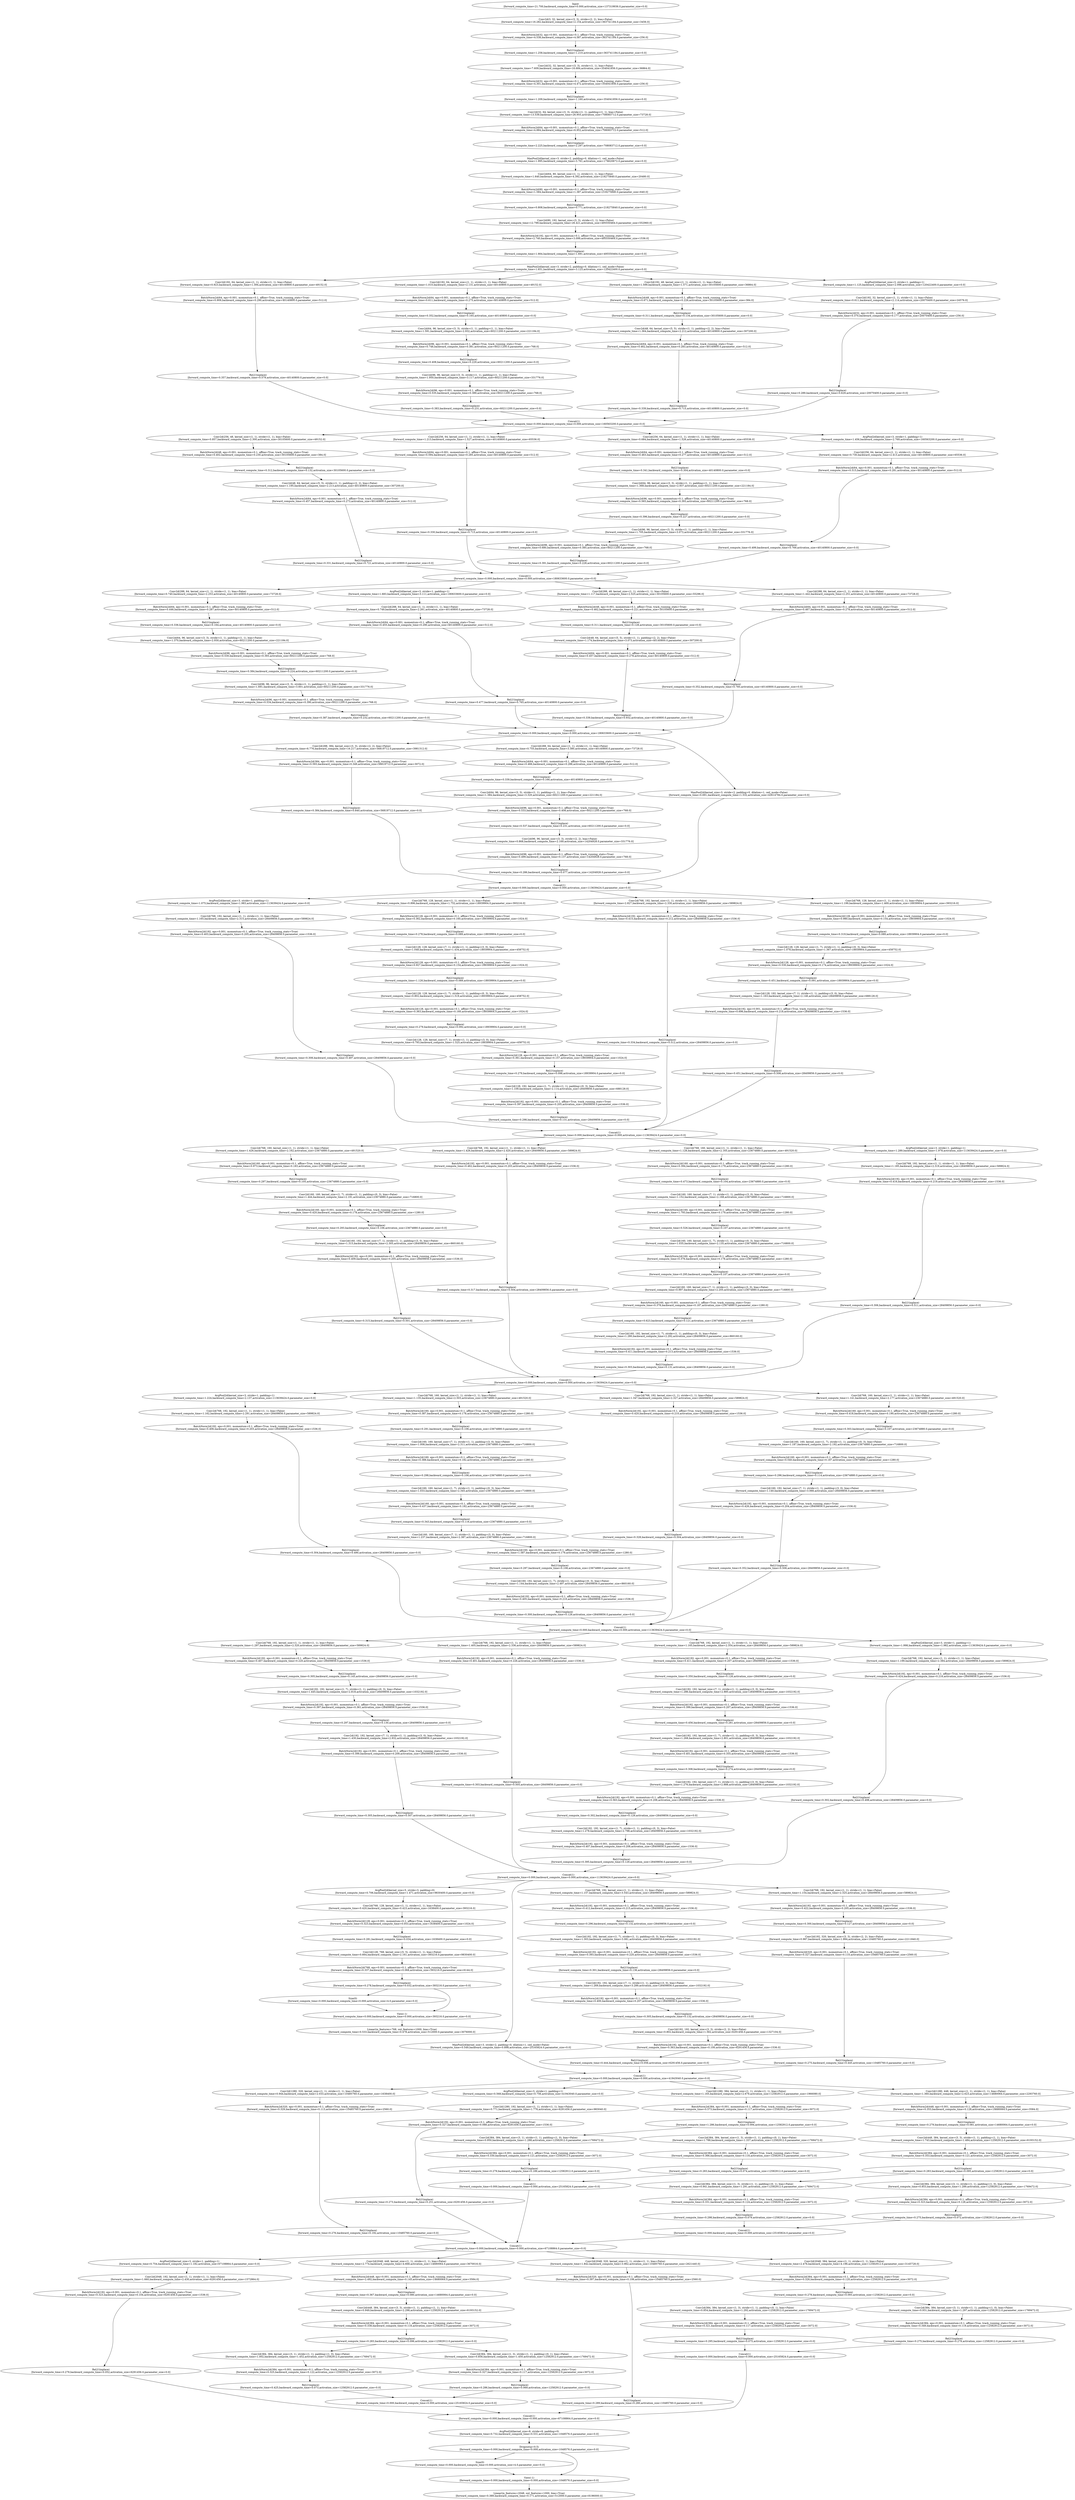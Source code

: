 digraph {
	node77 [label="Conv2d(64, 96, kernel_size=(3, 3), stride=(1, 1), padding=(1, 1), bias=False)
[forward_compute_time=1.370,backward_compute_time=2.930,activation_size=60211200.0,parameter_size=221184.0]"]
	node76 [label="ReLU(inplace)
[forward_compute_time=0.336,backward_compute_time=0.164,activation_size=40140800.0,parameter_size=0.0]"]
	node75 [label="BatchNorm2d(64, eps=0.001, momentum=0.1, affine=True, track_running_stats=True)
[forward_compute_time=0.446,backward_compute_time=0.287,activation_size=40140800.0,parameter_size=512.0]"]
	node74 [label="Conv2d(288, 64, kernel_size=(1, 1), stride=(1, 1), bias=False)
[forward_compute_time=0.740,backward_compute_time=2.253,activation_size=40140800.0,parameter_size=73728.0]"]
	node73 [label="ReLU(inplace)
[forward_compute_time=0.339,backward_compute_time=0.932,activation_size=40140800.0,parameter_size=0.0]"]
	node72 [label="BatchNorm2d(64, eps=0.001, momentum=0.1, affine=True, track_running_stats=True)
[forward_compute_time=0.457,backward_compute_time=0.278,activation_size=40140800.0,parameter_size=512.0]"]
	node71 [label="Conv2d(48, 64, kernel_size=(5, 5), stride=(1, 1), padding=(2, 2), bias=False)
[forward_compute_time=1.174,backward_compute_time=3.073,activation_size=40140800.0,parameter_size=307200.0]"]
	node70 [label="ReLU(inplace)
[forward_compute_time=0.311,backward_compute_time=0.128,activation_size=30105600.0,parameter_size=0.0]"]
	node230 [label="AvgPool2d(kernel_size=5, stride=3, padding=0)
[forward_compute_time=0.706,backward_compute_time=1.471,activation_size=9830400.0,parameter_size=0.0]"]
	node234 [label="Conv2d(128, 768, kernel_size=(5, 5), stride=(1, 1), bias=False)
[forward_compute_time=0.664,backward_compute_time=2.161,activation_size=393216.0,parameter_size=9830400.0]"]
	node296 [label="ReLU(inplace)
[forward_compute_time=0.278,backward_compute_time=0.093,activation_size=12582912.0,parameter_size=0.0]"]
	node79 [label="ReLU(inplace)
[forward_compute_time=0.384,backward_compute_time=0.224,activation_size=60211200.0,parameter_size=0.0]"]
	node78 [label="BatchNorm2d(96, eps=0.001, momentum=0.1, affine=True, track_running_stats=True)
[forward_compute_time=0.530,backward_compute_time=0.393,activation_size=60211200.0,parameter_size=768.0]"]
	node227 [label="BatchNorm2d(192, eps=0.001, momentum=0.1, affine=True, track_running_stats=True)
[forward_compute_time=0.424,backward_compute_time=0.216,activation_size=28409856.0,parameter_size=1536.0]"]
	node182 [label="BatchNorm2d(160, eps=0.001, momentum=0.1, affine=True, track_running_stats=True)
[forward_compute_time=0.388,backward_compute_time=0.182,activation_size=23674880.0,parameter_size=1280.0]"]
	node258 [label="MaxPool2d(kernel_size=3, stride=2, padding=0, dilation=1, ceil_mode=False)
[forward_compute_time=0.549,backward_compute_time=0.898,activation_size=25165824.0,parameter_size=0.0]"]
	node259 [label="Concat(1)
[forward_compute_time=0.000,backward_compute_time=0.000,activation_size=41943040.0,parameter_size=0.0]"]
	node317 [label="AvgPool2d(kernel_size=3, stride=1, padding=1)
[forward_compute_time=0.754,backward_compute_time=1.182,activation_size=67108864.0,parameter_size=0.0]"]
	node232 [label="BatchNorm2d(128, eps=0.001, momentum=0.1, affine=True, track_running_stats=True)
[forward_compute_time=0.323,backward_compute_time=0.053,activation_size=1638400.0,parameter_size=1024.0]"]
	node315 [label="ReLU(inplace)
[forward_compute_time=0.425,backward_compute_time=0.073,activation_size=12582912.0,parameter_size=0.0]"]
	node183 [label="ReLU(inplace)
[forward_compute_time=0.298,backward_compute_time=0.106,activation_size=23674880.0,parameter_size=0.0]"]
	node252 [label="Conv2d(192, 192, kernel_size=(7, 1), stride=(1, 1), padding=(3, 0), bias=False)
[forward_compute_time=1.269,backward_compute_time=3.289,activation_size=28409856.0,parameter_size=1032192.0]"]
	node253 [label="BatchNorm2d(192, eps=0.001, momentum=0.1, affine=True, track_running_stats=True)
[forward_compute_time=0.400,backward_compute_time=0.207,activation_size=28409856.0,parameter_size=1536.0]"]
	node250 [label="BatchNorm2d(192, eps=0.001, momentum=0.1, affine=True, track_running_stats=True)
[forward_compute_time=0.393,backward_compute_time=0.220,activation_size=28409856.0,parameter_size=1536.0]"]
	node141 [label="BatchNorm2d(160, eps=0.001, momentum=0.1, affine=True, track_running_stats=True)
[forward_compute_time=0.420,backward_compute_time=0.178,activation_size=23674880.0,parameter_size=1280.0]"]
	node256 [label="BatchNorm2d(192, eps=0.001, momentum=0.1, affine=True, track_running_stats=True)
[forward_compute_time=0.363,backward_compute_time=0.100,activation_size=6291456.0,parameter_size=1536.0]"]
	node180 [label="ReLU(inplace)
[forward_compute_time=0.291,backward_compute_time=0.106,activation_size=23674880.0,parameter_size=0.0]"]
	node254 [label="ReLU(inplace)
[forward_compute_time=0.305,backward_compute_time=0.132,activation_size=28409856.0,parameter_size=0.0]"]
	node255 [label="Conv2d(192, 192, kernel_size=(3, 3), stride=(2, 2), bias=False)
[forward_compute_time=0.802,backward_compute_time=1.562,activation_size=6291456.0,parameter_size=1327104.0]"]
	node219 [label="Conv2d(192, 192, kernel_size=(7, 1), stride=(1, 1), padding=(3, 0), bias=False)
[forward_compute_time=1.276,backward_compute_time=2.888,activation_size=28409856.0,parameter_size=1032192.0]"]
	node244 [label="BatchNorm2d(320, eps=0.001, momentum=0.1, affine=True, track_running_stats=True)
[forward_compute_time=0.327,backward_compute_time=0.110,activation_size=10485760.0,parameter_size=2560.0]"]
	node181 [label="Conv2d(160, 160, kernel_size=(7, 1), stride=(1, 1), padding=(3, 0), bias=False)
[forward_compute_time=1.008,backward_compute_time=2.311,activation_size=23674880.0,parameter_size=716800.0]"]
	node265 [label="ReLU(inplace)
[forward_compute_time=1.286,backward_compute_time=0.094,activation_size=12582912.0,parameter_size=0.0]"]
	node311 [label="BatchNorm2d(384, eps=0.001, momentum=0.1, affine=True, track_running_stats=True)
[forward_compute_time=0.327,backward_compute_time=0.117,activation_size=12582912.0,parameter_size=3072.0]"]
	node186 [label="ReLU(inplace)
[forward_compute_time=0.343,backward_compute_time=0.116,activation_size=23674880.0,parameter_size=0.0]"]
	node257 [label="ReLU(inplace)
[forward_compute_time=0.444,backward_compute_time=0.056,activation_size=6291456.0,parameter_size=0.0]"]
	node187 [label="Conv2d(160, 160, kernel_size=(7, 1), stride=(1, 1), padding=(3, 0), bias=False)
[forward_compute_time=1.237,backward_compute_time=2.387,activation_size=23674880.0,parameter_size=716800.0]"]
	node151 [label="ReLU(inplace)
[forward_compute_time=0.526,backward_compute_time=0.107,activation_size=23674880.0,parameter_size=0.0]"]
	node150 [label="BatchNorm2d(160, eps=0.001, momentum=0.1, affine=True, track_running_stats=True)
[forward_compute_time=1.793,backward_compute_time=0.179,activation_size=23674880.0,parameter_size=1280.0]"]
	node153 [label="BatchNorm2d(160, eps=0.001, momentum=0.1, affine=True, track_running_stats=True)
[forward_compute_time=0.376,backward_compute_time=0.178,activation_size=23674880.0,parameter_size=1280.0]"]
	node152 [label="Conv2d(160, 160, kernel_size=(1, 7), stride=(1, 1), padding=(0, 3), bias=False)
[forward_compute_time=1.035,backward_compute_time=2.135,activation_size=23674880.0,parameter_size=716800.0]"]
	node155 [label="Conv2d(160, 160, kernel_size=(7, 1), stride=(1, 1), padding=(3, 0), bias=False)
[forward_compute_time=0.997,backward_compute_time=2.205,activation_size=23674880.0,parameter_size=716800.0]"]
	node154 [label="ReLU(inplace)
[forward_compute_time=0.295,backward_compute_time=0.107,activation_size=23674880.0,parameter_size=0.0]"]
	node157 [label="ReLU(inplace)
[forward_compute_time=0.623,backward_compute_time=0.121,activation_size=23674880.0,parameter_size=0.0]"]
	node156 [label="BatchNorm2d(160, eps=0.001, momentum=0.1, affine=True, track_running_stats=True)
[forward_compute_time=0.378,backward_compute_time=0.187,activation_size=23674880.0,parameter_size=1280.0]"]
	node159 [label="BatchNorm2d(192, eps=0.001, momentum=0.1, affine=True, track_running_stats=True)
[forward_compute_time=0.411,backward_compute_time=0.213,activation_size=28409856.0,parameter_size=1536.0]"]
	node158 [label="Conv2d(160, 192, kernel_size=(1, 7), stride=(1, 1), padding=(0, 3), bias=False)
[forward_compute_time=1.280,backward_compute_time=2.292,activation_size=28409856.0,parameter_size=860160.0]"]
	node185 [label="BatchNorm2d(160, eps=0.001, momentum=0.1, affine=True, track_running_stats=True)
[forward_compute_time=0.437,backward_compute_time=0.182,activation_size=23674880.0,parameter_size=1280.0]"]
	node247 [label="BatchNorm2d(192, eps=0.001, momentum=0.1, affine=True, track_running_stats=True)
[forward_compute_time=0.412,backward_compute_time=0.215,activation_size=28409856.0,parameter_size=1536.0]"]
	node236 [label="ReLU(inplace)
[forward_compute_time=0.278,backward_compute_time=0.032,activation_size=393216.0,parameter_size=0.0]"]
	node260 [label="Conv2d(1280, 320, kernel_size=(1, 1), stride=(1, 1), bias=False)
[forward_compute_time=0.944,backward_compute_time=2.033,activation_size=10485760.0,parameter_size=1638400.0]"]
	node318 [label="Conv2d(2048, 192, kernel_size=(1, 1), stride=(1, 1), bias=False)
[forward_compute_time=1.660,backward_compute_time=2.430,activation_size=6291456.0,parameter_size=1572864.0]"]
	node235 [label="BatchNorm2d(768, eps=0.001, momentum=0.1, affine=True, track_running_stats=True)
[forward_compute_time=0.337,backward_compute_time=0.068,activation_size=393216.0,parameter_size=6144.0]"]
	node301 [label="BatchNorm2d(384, eps=0.001, momentum=0.1, affine=True, track_running_stats=True)
[forward_compute_time=0.349,backward_compute_time=0.119,activation_size=12582912.0,parameter_size=3072.0]"]
	node302 [label="ReLU(inplace)
[forward_compute_time=0.275,backward_compute_time=0.279,activation_size=12582912.0,parameter_size=0.0]"]
	node303 [label="Concat(1)
[forward_compute_time=0.000,backward_compute_time=0.000,activation_size=25165824.0,parameter_size=0.0]"]
	node304 [label="Conv2d(2048, 448, kernel_size=(1, 1), stride=(1, 1), bias=False)
[forward_compute_time=2.774,backward_compute_time=4.668,activation_size=14680064.0,parameter_size=3670016.0]"]
	node305 [label="BatchNorm2d(448, eps=0.001, momentum=0.1, affine=True, track_running_stats=True)
[forward_compute_time=2.492,backward_compute_time=0.145,activation_size=14680064.0,parameter_size=3584.0]"]
	node199 [label="BatchNorm2d(192, eps=0.001, momentum=0.1, affine=True, track_running_stats=True)
[forward_compute_time=0.401,backward_compute_time=0.226,activation_size=28409856.0,parameter_size=1536.0]"]
	node307 [label="Conv2d(448, 384, kernel_size=(3, 3), stride=(1, 1), padding=(1, 1), bias=False)
[forward_compute_time=0.949,backward_compute_time=2.298,activation_size=12582912.0,parameter_size=6193152.0]"]
	node308 [label="BatchNorm2d(384, eps=0.001, momentum=0.1, affine=True, track_running_stats=True)
[forward_compute_time=0.338,backward_compute_time=0.116,activation_size=12582912.0,parameter_size=3072.0]"]
	node309 [label="ReLU(inplace)
[forward_compute_time=0.283,backward_compute_time=0.096,activation_size=12582912.0,parameter_size=0.0]"]
	node246 [label="Conv2d(768, 192, kernel_size=(1, 1), stride=(1, 1), bias=False)
[forward_compute_time=1.157,backward_compute_time=3.543,activation_size=28409856.0,parameter_size=589824.0]"]
	node313 [label="Conv2d(384, 384, kernel_size=(3, 1), stride=(1, 1), padding=(1, 0), bias=False)
[forward_compute_time=1.002,backward_compute_time=1.452,activation_size=12582912.0,parameter_size=1769472.0]"]
	node88 [label="Conv2d(288, 384, kernel_size=(3, 3), stride=(2, 2), bias=False)
[forward_compute_time=6.776,backward_compute_time=16.217,activation_size=56819712.0,parameter_size=3981312.0]"]
	node89 [label="BatchNorm2d(384, eps=0.001, momentum=0.1, affine=True, track_running_stats=True)
[forward_compute_time=0.593,backward_compute_time=0.349,activation_size=56819712.0,parameter_size=3072.0]"]
	node237 [label="Size(0)
[forward_compute_time=0.000,backward_compute_time=0.000,activation_size=4.0,parameter_size=0.0]"]
	node229 [label="Concat(1)
[forward_compute_time=0.000,backward_compute_time=0.000,activation_size=113639424.0,parameter_size=0.0]"]
	node228 [label="ReLU(inplace)
[forward_compute_time=0.302,backward_compute_time=0.498,activation_size=28409856.0,parameter_size=0.0]"]
	node82 [label="ReLU(inplace)
[forward_compute_time=0.387,backward_compute_time=0.232,activation_size=60211200.0,parameter_size=0.0]"]
	node83 [label="AvgPool2d(kernel_size=3, stride=1, padding=1)
[forward_compute_time=1.683,backward_compute_time=3.111,activation_size=180633600.0,parameter_size=0.0]"]
	node80 [label="Conv2d(96, 96, kernel_size=(3, 3), stride=(1, 1), padding=(1, 1), bias=False)
[forward_compute_time=1.691,backward_compute_time=3.601,activation_size=60211200.0,parameter_size=331776.0]"]
	node81 [label="BatchNorm2d(96, eps=0.001, momentum=0.1, affine=True, track_running_stats=True)
[forward_compute_time=0.534,backward_compute_time=0.390,activation_size=60211200.0,parameter_size=768.0]"]
	node86 [label="ReLU(inplace)
[forward_compute_time=0.477,backward_compute_time=0.765,activation_size=40140800.0,parameter_size=0.0]"]
	node87 [label="Concat(1)
[forward_compute_time=0.000,backward_compute_time=0.000,activation_size=180633600.0,parameter_size=0.0]"]
	node84 [label="Conv2d(288, 64, kernel_size=(1, 1), stride=(1, 1), bias=False)
[forward_compute_time=0.749,backward_compute_time=2.261,activation_size=40140800.0,parameter_size=73728.0]"]
	node85 [label="BatchNorm2d(64, eps=0.001, momentum=0.1, affine=True, track_running_stats=True)
[forward_compute_time=0.455,backward_compute_time=0.290,activation_size=40140800.0,parameter_size=512.0]"]
	node9 [label="BatchNorm2d(64, eps=0.001, momentum=0.1, affine=True, track_running_stats=True)
[forward_compute_time=4.884,backward_compute_time=6.952,activation_size=708083712.0,parameter_size=512.0]"]
	node8 [label="Conv2d(32, 64, kernel_size=(3, 3), stride=(1, 1), padding=(1, 1), bias=False)
[forward_compute_time=13.539,backward_compute_time=26.955,activation_size=708083712.0,parameter_size=73728.0]"]
	node278 [label="ReLU(inplace)
[forward_compute_time=0.283,backward_compute_time=0.095,activation_size=12582912.0,parameter_size=0.0]"]
	node310 [label="Conv2d(384, 384, kernel_size=(1, 3), stride=(1, 1), padding=(0, 1), bias=False)
[forward_compute_time=0.856,backward_compute_time=1.450,activation_size=12582912.0,parameter_size=1769472.0]"]
	node148 [label="ReLU(inplace)
[forward_compute_time=0.473,backward_compute_time=0.104,activation_size=23674880.0,parameter_size=0.0]"]
	node149 [label="Conv2d(160, 160, kernel_size=(7, 1), stride=(1, 1), padding=(3, 0), bias=False)
[forward_compute_time=1.152,backward_compute_time=2.168,activation_size=23674880.0,parameter_size=716800.0]"]
	node1 [label="Input
[forward_compute_time=21.700,backward_compute_time=0.000,activation_size=137319936.0,parameter_size=0.0]"]
	node147 [label="BatchNorm2d(160, eps=0.001, momentum=0.1, affine=True, track_running_stats=True)
[forward_compute_time=0.394,backward_compute_time=0.179,activation_size=23674880.0,parameter_size=1280.0]"]
	node3 [label="BatchNorm2d(32, eps=0.001, momentum=0.1, affine=True, track_running_stats=True)
[forward_compute_time=4.538,backward_compute_time=4.587,activation_size=363741184.0,parameter_size=256.0]"]
	node2 [label="Conv2d(3, 32, kernel_size=(3, 3), stride=(2, 2), bias=False)
[forward_compute_time=16.282,backward_compute_time=2.154,activation_size=363741184.0,parameter_size=3456.0]"]
	node5 [label="Conv2d(32, 32, kernel_size=(3, 3), stride=(1, 1), bias=False)
[forward_compute_time=7.609,backward_compute_time=16.684,activation_size=354041856.0,parameter_size=36864.0]"]
	node4 [label="ReLU(inplace)
[forward_compute_time=1.258,backward_compute_time=1.210,activation_size=363741184.0,parameter_size=0.0]"]
	node7 [label="ReLU(inplace)
[forward_compute_time=1.209,backward_compute_time=1.160,activation_size=354041856.0,parameter_size=0.0]"]
	node6 [label="BatchNorm2d(32, eps=0.001, momentum=0.1, affine=True, track_running_stats=True)
[forward_compute_time=4.301,backward_compute_time=4.472,activation_size=354041856.0,parameter_size=256.0]"]
	node11 [label="MaxPool2d(kernel_size=3, stride=2, padding=0, dilation=1, ceil_mode=False)
[forward_compute_time=1.995,backward_compute_time=3.761,activation_size=174620672.0,parameter_size=0.0]"]
	node10 [label="ReLU(inplace)
[forward_compute_time=2.225,backward_compute_time=2.297,activation_size=708083712.0,parameter_size=0.0]"]
	node13 [label="BatchNorm2d(80, eps=0.001, momentum=0.1, affine=True, track_running_stats=True)
[forward_compute_time=1.584,backward_compute_time=1.387,activation_size=218275840.0,parameter_size=640.0]"]
	node12 [label="Conv2d(64, 80, kernel_size=(1, 1), stride=(1, 1), bias=False)
[forward_compute_time=1.640,backward_compute_time=4.392,activation_size=218275840.0,parameter_size=20480.0]"]
	node15 [label="Conv2d(80, 192, kernel_size=(3, 3), stride=(1, 1), bias=False)
[forward_compute_time=12.799,backward_compute_time=26.421,activation_size=495550464.0,parameter_size=552960.0]"]
	node14 [label="ReLU(inplace)
[forward_compute_time=0.808,backward_compute_time=0.771,activation_size=218275840.0,parameter_size=0.0]"]
	node17 [label="ReLU(inplace)
[forward_compute_time=1.664,backward_compute_time=1.691,activation_size=495550464.0,parameter_size=0.0]"]
	node16 [label="BatchNorm2d(192, eps=0.001, momentum=0.1, affine=True, track_running_stats=True)
[forward_compute_time=2.740,backward_compute_time=3.099,activation_size=495550464.0,parameter_size=1536.0]"]
	node19 [label="Conv2d(192, 64, kernel_size=(1, 1), stride=(1, 1), bias=False)
[forward_compute_time=0.923,backward_compute_time=1.394,activation_size=40140800.0,parameter_size=49152.0]"]
	node18 [label="MaxPool2d(kernel_size=3, stride=2, padding=0, dilation=1, ceil_mode=False)
[forward_compute_time=1.651,backward_compute_time=3.123,activation_size=120422400.0,parameter_size=0.0]"]
	node314 [label="BatchNorm2d(384, eps=0.001, momentum=0.1, affine=True, track_running_stats=True)
[forward_compute_time=0.325,backward_compute_time=0.122,activation_size=12582912.0,parameter_size=3072.0]"]
	node222 [label="Conv2d(192, 192, kernel_size=(1, 7), stride=(1, 1), padding=(0, 3), bias=False)
[forward_compute_time=1.278,backward_compute_time=2.798,activation_size=28409856.0,parameter_size=1032192.0]"]
	node279 [label="Conv2d(384, 384, kernel_size=(1, 3), stride=(1, 1), padding=(0, 1), bias=False)
[forward_compute_time=0.941,backward_compute_time=1.291,activation_size=12582912.0,parameter_size=1769472.0]"]
	node284 [label="ReLU(inplace)
[forward_compute_time=0.275,backward_compute_time=0.072,activation_size=12582912.0,parameter_size=0.0]"]
	node221 [label="ReLU(inplace)
[forward_compute_time=0.302,backward_compute_time=0.129,activation_size=28409856.0,parameter_size=0.0]"]
	node226 [label="Conv2d(768, 192, kernel_size=(1, 1), stride=(1, 1), bias=False)
[forward_compute_time=1.199,backward_compute_time=2.384,activation_size=28409856.0,parameter_size=589824.0]"]
	node220 [label="BatchNorm2d(192, eps=0.001, momentum=0.1, affine=True, track_running_stats=True)
[forward_compute_time=0.563,backward_compute_time=0.206,activation_size=28409856.0,parameter_size=1536.0]"]
	node319 [label="BatchNorm2d(192, eps=0.001, momentum=0.1, affine=True, track_running_stats=True)
[forward_compute_time=0.323,backward_compute_time=0.104,activation_size=6291456.0,parameter_size=1536.0]"]
	node99 [label="ReLU(inplace)
[forward_compute_time=0.286,backward_compute_time=0.077,activation_size=14204928.0,parameter_size=0.0]"]
	node98 [label="BatchNorm2d(96, eps=0.001, momentum=0.1, affine=True, track_running_stats=True)
[forward_compute_time=0.499,backward_compute_time=0.137,activation_size=14204928.0,parameter_size=768.0]"]
	node251 [label="ReLU(inplace)
[forward_compute_time=0.301,backward_compute_time=0.136,activation_size=28409856.0,parameter_size=0.0]"]
	node238 [label="View(-1)
[forward_compute_time=0.000,backward_compute_time=0.000,activation_size=393216.0,parameter_size=0.0]"]
	node239 [label="Linear(in_features=768, out_features=1000, bias=True)
[forward_compute_time=0.533,backward_compute_time=0.478,activation_size=512000.0,parameter_size=3076000.0]"]
	node91 [label="Conv2d(288, 64, kernel_size=(1, 1), stride=(1, 1), bias=False)
[forward_compute_time=0.755,backward_compute_time=3.380,activation_size=40140800.0,parameter_size=73728.0]"]
	node90 [label="ReLU(inplace)
[forward_compute_time=0.384,backward_compute_time=0.840,activation_size=56819712.0,parameter_size=0.0]"]
	node93 [label="ReLU(inplace)
[forward_compute_time=0.339,backward_compute_time=0.166,activation_size=40140800.0,parameter_size=0.0]"]
	node92 [label="BatchNorm2d(64, eps=0.001, momentum=0.1, affine=True, track_running_stats=True)
[forward_compute_time=0.466,backward_compute_time=0.288,activation_size=40140800.0,parameter_size=512.0]"]
	node95 [label="BatchNorm2d(96, eps=0.001, momentum=0.1, affine=True, track_running_stats=True)
[forward_compute_time=0.533,backward_compute_time=0.408,activation_size=60211200.0,parameter_size=768.0]"]
	node94 [label="Conv2d(64, 96, kernel_size=(3, 3), stride=(1, 1), padding=(1, 1), bias=False)
[forward_compute_time=1.384,backward_compute_time=3.320,activation_size=60211200.0,parameter_size=221184.0]"]
	node97 [label="Conv2d(96, 96, kernel_size=(3, 3), stride=(2, 2), bias=False)
[forward_compute_time=0.868,backward_compute_time=2.169,activation_size=14204928.0,parameter_size=331776.0]"]
	node96 [label="ReLU(inplace)
[forward_compute_time=0.537,backward_compute_time=0.231,activation_size=60211200.0,parameter_size=0.0]"]
	node139 [label="ReLU(inplace)
[forward_compute_time=0.297,backward_compute_time=0.105,activation_size=23674880.0,parameter_size=0.0]"]
	node138 [label="BatchNorm2d(160, eps=0.001, momentum=0.1, affine=True, track_running_stats=True)
[forward_compute_time=0.973,backward_compute_time=0.183,activation_size=23674880.0,parameter_size=1280.0]"]
	node218 [label="ReLU(inplace)
[forward_compute_time=0.308,backward_compute_time=0.274,activation_size=28409856.0,parameter_size=0.0]"]
	node133 [label="Concat(1)
[forward_compute_time=0.000,backward_compute_time=0.000,activation_size=113639424.0,parameter_size=0.0]"]
	node132 [label="ReLU(inplace)
[forward_compute_time=0.308,backward_compute_time=0.497,activation_size=28409856.0,parameter_size=0.0]"]
	node131 [label="BatchNorm2d(192, eps=0.001, momentum=0.1, affine=True, track_running_stats=True)
[forward_compute_time=0.403,backward_compute_time=0.205,activation_size=28409856.0,parameter_size=1536.0]"]
	node130 [label="Conv2d(768, 192, kernel_size=(1, 1), stride=(1, 1), bias=False)
[forward_compute_time=1.165,backward_compute_time=2.315,activation_size=28409856.0,parameter_size=589824.0]"]
	node137 [label="Conv2d(768, 160, kernel_size=(1, 1), stride=(1, 1), bias=False)
[forward_compute_time=1.426,backward_compute_time=2.162,activation_size=23674880.0,parameter_size=491520.0]"]
	node136 [label="ReLU(inplace)
[forward_compute_time=0.317,backward_compute_time=0.504,activation_size=28409856.0,parameter_size=0.0]"]
	node135 [label="BatchNorm2d(192, eps=0.001, momentum=0.1, affine=True, track_running_stats=True)
[forward_compute_time=0.462,backward_compute_time=0.203,activation_size=28409856.0,parameter_size=1536.0]"]
	node134 [label="Conv2d(768, 192, kernel_size=(1, 1), stride=(1, 1), bias=False)
[forward_compute_time=1.426,backward_compute_time=2.420,activation_size=28409856.0,parameter_size=589824.0]"]
	node264 [label="BatchNorm2d(384, eps=0.001, momentum=0.1, affine=True, track_running_stats=True)
[forward_compute_time=0.573,backward_compute_time=0.117,activation_size=12582912.0,parameter_size=3072.0]"]
	node231 [label="Conv2d(768, 128, kernel_size=(1, 1), stride=(1, 1), bias=False)
[forward_compute_time=0.420,backward_compute_time=0.423,activation_size=1638400.0,parameter_size=393216.0]"]
	node28 [label="Conv2d(192, 64, kernel_size=(1, 1), stride=(1, 1), bias=False)
[forward_compute_time=1.010,backward_compute_time=2.131,activation_size=40140800.0,parameter_size=49152.0]"]
	node29 [label="BatchNorm2d(64, eps=0.001, momentum=0.1, affine=True, track_running_stats=True)
[forward_compute_time=0.611,backward_compute_time=0.275,activation_size=40140800.0,parameter_size=512.0]"]
	node24 [label="ReLU(inplace)
[forward_compute_time=0.311,backward_compute_time=0.134,activation_size=30105600.0,parameter_size=0.0]"]
	node25 [label="Conv2d(48, 64, kernel_size=(5, 5), stride=(1, 1), padding=(2, 2), bias=False)
[forward_compute_time=1.364,backward_compute_time=2.212,activation_size=40140800.0,parameter_size=307200.0]"]
	node26 [label="BatchNorm2d(64, eps=0.001, momentum=0.1, affine=True, track_running_stats=True)
[forward_compute_time=0.462,backward_compute_time=0.283,activation_size=40140800.0,parameter_size=512.0]"]
	node27 [label="ReLU(inplace)
[forward_compute_time=0.339,backward_compute_time=0.715,activation_size=40140800.0,parameter_size=0.0]"]
	node20 [label="BatchNorm2d(64, eps=0.001, momentum=0.1, affine=True, track_running_stats=True)
[forward_compute_time=0.909,backward_compute_time=0.290,activation_size=40140800.0,parameter_size=512.0]"]
	node21 [label="ReLU(inplace)
[forward_compute_time=0.357,backward_compute_time=0.579,activation_size=40140800.0,parameter_size=0.0]"]
	node22 [label="Conv2d(192, 48, kernel_size=(1, 1), stride=(1, 1), bias=False)
[forward_compute_time=1.599,backward_compute_time=1.571,activation_size=30105600.0,parameter_size=36864.0]"]
	node23 [label="BatchNorm2d(48, eps=0.001, momentum=0.1, affine=True, track_running_stats=True)
[forward_compute_time=0.671,backward_compute_time=0.226,activation_size=30105600.0,parameter_size=384.0]"]
	node146 [label="Conv2d(768, 160, kernel_size=(1, 1), stride=(1, 1), bias=False)
[forward_compute_time=1.128,backward_compute_time=2.165,activation_size=23674880.0,parameter_size=491520.0]"]
	node224 [label="ReLU(inplace)
[forward_compute_time=0.395,backward_compute_time=0.129,activation_size=28409856.0,parameter_size=0.0]"]
	node212 [label="ReLU(inplace)
[forward_compute_time=0.350,backward_compute_time=0.126,activation_size=28409856.0,parameter_size=0.0]"]
	node322 [label="AvgPool2d(kernel_size=8, stride=8, padding=0)
[forward_compute_time=0.732,backward_compute_time=0.531,activation_size=1048576.0,parameter_size=0.0]"]
	node295 [label="BatchNorm2d(384, eps=0.001, momentum=0.1, affine=True, track_running_stats=True)
[forward_compute_time=0.326,backward_compute_time=0.120,activation_size=12582912.0,parameter_size=3072.0]"]
	node320 [label="ReLU(inplace)
[forward_compute_time=0.279,backward_compute_time=0.052,activation_size=6291456.0,parameter_size=0.0]"]
	node321 [label="Concat(1)
[forward_compute_time=0.000,backward_compute_time=0.000,activation_size=67108864.0,parameter_size=0.0]"]
	node326 [label="Linear(in_features=2048, out_features=1000, bias=True)
[forward_compute_time=0.389,backward_compute_time=0.171,activation_size=512000.0,parameter_size=8196000.0]"]
	node144 [label="BatchNorm2d(192, eps=0.001, momentum=0.1, affine=True, track_running_stats=True)
[forward_compute_time=0.409,backward_compute_time=0.205,activation_size=28409856.0,parameter_size=1536.0]"]
	node324 [label="Size(0)
[forward_compute_time=0.000,backward_compute_time=0.000,activation_size=4.0,parameter_size=0.0]"]
	node325 [label="View(-1)
[forward_compute_time=0.000,backward_compute_time=0.000,activation_size=1048576.0,parameter_size=0.0]"]
	node209 [label="ReLU(inplace)
[forward_compute_time=0.305,backward_compute_time=0.507,activation_size=28409856.0,parameter_size=0.0]"]
	node208 [label="BatchNorm2d(192, eps=0.001, momentum=0.1, affine=True, track_running_stats=True)
[forward_compute_time=0.399,backward_compute_time=0.209,activation_size=28409856.0,parameter_size=1536.0]"]
	node145 [label="ReLU(inplace)
[forward_compute_time=0.315,backward_compute_time=0.501,activation_size=28409856.0,parameter_size=0.0]"]
	node201 [label="Conv2d(768, 192, kernel_size=(1, 1), stride=(1, 1), bias=False)
[forward_compute_time=1.297,backward_compute_time=2.320,activation_size=28409856.0,parameter_size=589824.0]"]
	node142 [label="ReLU(inplace)
[forward_compute_time=0.293,backward_compute_time=0.106,activation_size=23674880.0,parameter_size=0.0]"]
	node203 [label="ReLU(inplace)
[forward_compute_time=0.305,backward_compute_time=0.145,activation_size=28409856.0,parameter_size=0.0]"]
	node202 [label="BatchNorm2d(192, eps=0.001, momentum=0.1, affine=True, track_running_stats=True)
[forward_compute_time=0.407,backward_compute_time=0.220,activation_size=28409856.0,parameter_size=1536.0]"]
	node205 [label="BatchNorm2d(192, eps=0.001, momentum=0.1, affine=True, track_running_stats=True)
[forward_compute_time=0.397,backward_compute_time=0.361,activation_size=28409856.0,parameter_size=1536.0]"]
	node204 [label="Conv2d(192, 192, kernel_size=(1, 7), stride=(1, 1), padding=(0, 3), bias=False)
[forward_compute_time=1.445,backward_compute_time=2.818,activation_size=28409856.0,parameter_size=1032192.0]"]
	node207 [label="Conv2d(192, 192, kernel_size=(7, 1), stride=(1, 1), padding=(3, 0), bias=False)
[forward_compute_time=1.430,backward_compute_time=2.932,activation_size=28409856.0,parameter_size=1032192.0]"]
	node143 [label="Conv2d(160, 192, kernel_size=(7, 1), stride=(1, 1), padding=(3, 0), bias=False)
[forward_compute_time=1.315,backward_compute_time=2.305,activation_size=28409856.0,parameter_size=860160.0]"]
	node128 [label="ReLU(inplace)
[forward_compute_time=0.298,backward_compute_time=0.131,activation_size=28409856.0,parameter_size=0.0]"]
	node129 [label="AvgPool2d(kernel_size=3, stride=1, padding=1)
[forward_compute_time=1.075,backward_compute_time=1.983,activation_size=113639424.0,parameter_size=0.0]"]
	node283 [label="BatchNorm2d(384, eps=0.001, momentum=0.1, affine=True, track_running_stats=True)
[forward_compute_time=0.323,backward_compute_time=0.128,activation_size=12582912.0,parameter_size=3072.0]"]
	node282 [label="Conv2d(384, 384, kernel_size=(3, 1), stride=(1, 1), padding=(1, 0), bias=False)
[forward_compute_time=0.853,backward_compute_time=1.289,activation_size=12582912.0,parameter_size=1769472.0]"]
	node213 [label="Conv2d(192, 192, kernel_size=(7, 1), stride=(1, 1), padding=(3, 0), bias=False)
[forward_compute_time=1.286,backward_compute_time=2.885,activation_size=28409856.0,parameter_size=1032192.0]"]
	node140 [label="Conv2d(160, 160, kernel_size=(1, 7), stride=(1, 1), padding=(0, 3), bias=False)
[forward_compute_time=1.444,backward_compute_time=2.191,activation_size=23674880.0,parameter_size=716800.0]"]
	node287 [label="Conv2d(1280, 192, kernel_size=(1, 1), stride=(1, 1), bias=False)
[forward_compute_time=0.771,backward_compute_time=1.776,activation_size=6291456.0,parameter_size=983040.0]"]
	node286 [label="AvgPool2d(kernel_size=3, stride=1, padding=1)
[forward_compute_time=0.568,backward_compute_time=0.756,activation_size=41943040.0,parameter_size=0.0]"]
	node120 [label="Conv2d(128, 128, kernel_size=(1, 7), stride=(1, 1), padding=(0, 3), bias=False)
[forward_compute_time=0.802,backward_compute_time=1.519,activation_size=18939904.0,parameter_size=458752.0]"]
	node121 [label="BatchNorm2d(128, eps=0.001, momentum=0.1, affine=True, track_running_stats=True)
[forward_compute_time=0.363,backward_compute_time=0.160,activation_size=18939904.0,parameter_size=1024.0]"]
	node122 [label="ReLU(inplace)
[forward_compute_time=0.279,backward_compute_time=0.092,activation_size=18939904.0,parameter_size=0.0]"]
	node123 [label="Conv2d(128, 128, kernel_size=(7, 1), stride=(1, 1), padding=(3, 0), bias=False)
[forward_compute_time=0.793,backward_compute_time=1.525,activation_size=18939904.0,parameter_size=458752.0]"]
	node124 [label="BatchNorm2d(128, eps=0.001, momentum=0.1, affine=True, track_running_stats=True)
[forward_compute_time=0.361,backward_compute_time=0.157,activation_size=18939904.0,parameter_size=1024.0]"]
	node125 [label="ReLU(inplace)
[forward_compute_time=0.279,backward_compute_time=0.098,activation_size=18939904.0,parameter_size=0.0]"]
	node126 [label="Conv2d(128, 192, kernel_size=(1, 7), stride=(1, 1), padding=(0, 3), bias=False)
[forward_compute_time=1.109,backward_compute_time=2.114,activation_size=28409856.0,parameter_size=688128.0]"]
	node127 [label="BatchNorm2d(192, eps=0.001, momentum=0.1, affine=True, track_running_stats=True)
[forward_compute_time=0.397,backward_compute_time=0.205,activation_size=28409856.0,parameter_size=1536.0]"]
	node39 [label="BatchNorm2d(32, eps=0.001, momentum=0.1, affine=True, track_running_stats=True)
[forward_compute_time=0.370,backward_compute_time=0.177,activation_size=20070400.0,parameter_size=256.0]"]
	node38 [label="Conv2d(192, 32, kernel_size=(1, 1), stride=(1, 1), bias=False)
[forward_compute_time=0.611,backward_compute_time=2.114,activation_size=20070400.0,parameter_size=24576.0]"]
	node33 [label="ReLU(inplace)
[forward_compute_time=0.408,backward_compute_time=0.229,activation_size=60211200.0,parameter_size=0.0]"]
	node32 [label="BatchNorm2d(96, eps=0.001, momentum=0.1, affine=True, track_running_stats=True)
[forward_compute_time=0.748,backward_compute_time=0.381,activation_size=60211200.0,parameter_size=768.0]"]
	node31 [label="Conv2d(64, 96, kernel_size=(3, 3), stride=(1, 1), padding=(1, 1), bias=False)
[forward_compute_time=1.591,backward_compute_time=2.932,activation_size=60211200.0,parameter_size=221184.0]"]
	node30 [label="ReLU(inplace)
[forward_compute_time=0.352,backward_compute_time=0.165,activation_size=40140800.0,parameter_size=0.0]"]
	node37 [label="AvgPool2d(kernel_size=3, stride=1, padding=1)
[forward_compute_time=1.125,backward_compute_time=2.098,activation_size=120422400.0,parameter_size=0.0]"]
	node36 [label="ReLU(inplace)
[forward_compute_time=0.383,backward_compute_time=0.231,activation_size=60211200.0,parameter_size=0.0]"]
	node35 [label="BatchNorm2d(96, eps=0.001, momentum=0.1, affine=True, track_running_stats=True)
[forward_compute_time=0.535,backward_compute_time=0.389,activation_size=60211200.0,parameter_size=768.0]"]
	node34 [label="Conv2d(96, 96, kernel_size=(3, 3), stride=(1, 1), padding=(1, 1), bias=False)
[forward_compute_time=1.950,backward_compute_time=3.117,activation_size=60211200.0,parameter_size=331776.0]"]
	node216 [label="Conv2d(192, 192, kernel_size=(1, 7), stride=(1, 1), padding=(0, 3), bias=False)
[forward_compute_time=1.268,backward_compute_time=2.801,activation_size=28409856.0,parameter_size=1032192.0]"]
	node217 [label="BatchNorm2d(192, eps=0.001, momentum=0.1, affine=True, track_running_stats=True)
[forward_compute_time=0.401,backward_compute_time=0.355,activation_size=28409856.0,parameter_size=1536.0]"]
	node214 [label="BatchNorm2d(192, eps=0.001, momentum=0.1, affine=True, track_running_stats=True)
[forward_compute_time=0.399,backward_compute_time=0.207,activation_size=28409856.0,parameter_size=1536.0]"]
	node215 [label="ReLU(inplace)
[forward_compute_time=0.456,backward_compute_time=0.281,activation_size=28409856.0,parameter_size=0.0]"]
	node184 [label="Conv2d(160, 160, kernel_size=(1, 7), stride=(1, 1), padding=(0, 3), bias=False)
[forward_compute_time=1.033,backward_compute_time=2.345,activation_size=23674880.0,parameter_size=716800.0]"]
	node198 [label="Conv2d(768, 192, kernel_size=(1, 1), stride=(1, 1), bias=False)
[forward_compute_time=1.405,backward_compute_time=2.336,activation_size=28409856.0,parameter_size=589824.0]"]
	node210 [label="Conv2d(768, 192, kernel_size=(1, 1), stride=(1, 1), bias=False)
[forward_compute_time=1.165,backward_compute_time=2.354,activation_size=28409856.0,parameter_size=589824.0]"]
	node211 [label="BatchNorm2d(192, eps=0.001, momentum=0.1, affine=True, track_running_stats=True)
[forward_compute_time=0.411,backward_compute_time=0.207,activation_size=28409856.0,parameter_size=1536.0]"]
	node195 [label="BatchNorm2d(192, eps=0.001, momentum=0.1, affine=True, track_running_stats=True)
[forward_compute_time=0.406,backward_compute_time=0.203,activation_size=28409856.0,parameter_size=1536.0]"]
	node194 [label="Conv2d(768, 192, kernel_size=(1, 1), stride=(1, 1), bias=False)
[forward_compute_time=1.162,backward_compute_time=2.291,activation_size=28409856.0,parameter_size=589824.0]"]
	node197 [label="Concat(1)
[forward_compute_time=0.000,backward_compute_time=0.000,activation_size=113639424.0,parameter_size=0.0]"]
	node196 [label="ReLU(inplace)
[forward_compute_time=0.304,backward_compute_time=0.490,activation_size=28409856.0,parameter_size=0.0]"]
	node191 [label="BatchNorm2d(192, eps=0.001, momentum=0.1, affine=True, track_running_stats=True)
[forward_compute_time=0.405,backward_compute_time=0.210,activation_size=28409856.0,parameter_size=1536.0]"]
	node190 [label="Conv2d(160, 192, kernel_size=(1, 7), stride=(1, 1), padding=(0, 3), bias=False)
[forward_compute_time=1.144,backward_compute_time=2.497,activation_size=28409856.0,parameter_size=860160.0]"]
	node193 [label="AvgPool2d(kernel_size=3, stride=1, padding=1)
[forward_compute_time=1.224,backward_compute_time=2.137,activation_size=113639424.0,parameter_size=0.0]"]
	node192 [label="ReLU(inplace)
[forward_compute_time=0.300,backward_compute_time=0.129,activation_size=28409856.0,parameter_size=0.0]"]
	node115 [label="BatchNorm2d(128, eps=0.001, momentum=0.1, affine=True, track_running_stats=True)
[forward_compute_time=0.362,backward_compute_time=0.160,activation_size=18939904.0,parameter_size=1024.0]"]
	node114 [label="Conv2d(768, 128, kernel_size=(1, 1), stride=(1, 1), bias=False)
[forward_compute_time=0.896,backward_compute_time=1.752,activation_size=18939904.0,parameter_size=393216.0]"]
	node117 [label="Conv2d(128, 128, kernel_size=(7, 1), stride=(1, 1), padding=(3, 0), bias=False)
[forward_compute_time=1.048,backward_compute_time=1.434,activation_size=18939904.0,parameter_size=458752.0]"]
	node116 [label="ReLU(inplace)
[forward_compute_time=0.278,backward_compute_time=0.089,activation_size=18939904.0,parameter_size=0.0]"]
	node111 [label="Conv2d(128, 192, kernel_size=(7, 1), stride=(1, 1), padding=(3, 0), bias=False)
[forward_compute_time=1.163,backward_compute_time=2.146,activation_size=28409856.0,parameter_size=688128.0]"]
	node110 [label="ReLU(inplace)
[forward_compute_time=0.451,backward_compute_time=0.091,activation_size=18939904.0,parameter_size=0.0]"]
	node113 [label="ReLU(inplace)
[forward_compute_time=0.451,backward_compute_time=0.506,activation_size=28409856.0,parameter_size=0.0]"]
	node112 [label="BatchNorm2d(192, eps=0.001, momentum=0.1, affine=True, track_running_stats=True)
[forward_compute_time=0.696,backward_compute_time=0.218,activation_size=28409856.0,parameter_size=1536.0]"]
	node241 [label="BatchNorm2d(192, eps=0.001, momentum=0.1, affine=True, track_running_stats=True)
[forward_compute_time=0.422,backward_compute_time=0.205,activation_size=28409856.0,parameter_size=1536.0]"]
	node119 [label="ReLU(inplace)
[forward_compute_time=1.126,backward_compute_time=0.089,activation_size=18939904.0,parameter_size=0.0]"]
	node118 [label="BatchNorm2d(128, eps=0.001, momentum=0.1, affine=True, track_running_stats=True)
[forward_compute_time=0.927,backward_compute_time=0.154,activation_size=18939904.0,parameter_size=1024.0]"]
	node240 [label="Conv2d(768, 192, kernel_size=(1, 1), stride=(1, 1), bias=False)
[forward_compute_time=1.154,backward_compute_time=2.325,activation_size=28409856.0,parameter_size=589824.0]"]
	node243 [label="Conv2d(192, 320, kernel_size=(3, 3), stride=(2, 2), bias=False)
[forward_compute_time=0.987,backward_compute_time=1.994,activation_size=10485760.0,parameter_size=2211840.0]"]
	node298 [label="BatchNorm2d(384, eps=0.001, momentum=0.1, affine=True, track_running_stats=True)
[forward_compute_time=0.321,backward_compute_time=0.117,activation_size=12582912.0,parameter_size=3072.0]"]
	node299 [label="ReLU(inplace)
[forward_compute_time=0.295,backward_compute_time=0.075,activation_size=12582912.0,parameter_size=0.0]"]
	node269 [label="Conv2d(384, 384, kernel_size=(3, 1), stride=(1, 1), padding=(1, 0), bias=False)
[forward_compute_time=0.950,backward_compute_time=1.288,activation_size=12582912.0,parameter_size=1769472.0]"]
	node297 [label="Conv2d(384, 384, kernel_size=(1, 3), stride=(1, 1), padding=(0, 1), bias=False)
[forward_compute_time=0.854,backward_compute_time=1.292,activation_size=12582912.0,parameter_size=1769472.0]"]
	node268 [label="ReLU(inplace)
[forward_compute_time=0.283,backward_compute_time=0.074,activation_size=12582912.0,parameter_size=0.0]"]
	node242 [label="ReLU(inplace)
[forward_compute_time=0.300,backward_compute_time=0.127,activation_size=28409856.0,parameter_size=0.0]"]
	node225 [label="AvgPool2d(kernel_size=3, stride=1, padding=1)
[forward_compute_time=1.998,backward_compute_time=1.982,activation_size=113639424.0,parameter_size=0.0]"]
	node275 [label="ReLU(inplace)
[forward_compute_time=0.279,backward_compute_time=0.081,activation_size=14680064.0,parameter_size=0.0]"]
	node290 [label="Concat(1)
[forward_compute_time=0.000,backward_compute_time=0.000,activation_size=67108864.0,parameter_size=0.0]"]
	node291 [label="Conv2d(2048, 320, kernel_size=(1, 1), stride=(1, 1), bias=False)
[forward_compute_time=1.842,backward_compute_time=3.962,activation_size=10485760.0,parameter_size=2621440.0]"]
	node312 [label="ReLU(inplace)
[forward_compute_time=0.286,backward_compute_time=0.069,activation_size=12582912.0,parameter_size=0.0]"]
	node263 [label="Conv2d(1280, 384, kernel_size=(1, 1), stride=(1, 1), bias=False)
[forward_compute_time=1.165,backward_compute_time=2.679,activation_size=12582912.0,parameter_size=1966080.0]"]
	node262 [label="ReLU(inplace)
[forward_compute_time=0.276,backward_compute_time=0.192,activation_size=10485760.0,parameter_size=0.0]"]
	node188 [label="BatchNorm2d(160, eps=0.001, momentum=0.1, affine=True, track_running_stats=True)
[forward_compute_time=1.587,backward_compute_time=0.179,activation_size=23674880.0,parameter_size=1280.0]"]
	node189 [label="ReLU(inplace)
[forward_compute_time=0.297,backward_compute_time=0.108,activation_size=23674880.0,parameter_size=0.0]"]
	node267 [label="BatchNorm2d(384, eps=0.001, momentum=0.1, affine=True, track_running_stats=True)
[forward_compute_time=0.366,backward_compute_time=0.116,activation_size=12582912.0,parameter_size=3072.0]"]
	node266 [label="Conv2d(384, 384, kernel_size=(1, 3), stride=(1, 1), padding=(0, 1), bias=False)
[forward_compute_time=1.788,backward_compute_time=1.337,activation_size=12582912.0,parameter_size=1769472.0]"]
	node48 [label="Conv2d(48, 64, kernel_size=(5, 5), stride=(1, 1), padding=(2, 2), bias=False)
[forward_compute_time=1.195,backward_compute_time=2.213,activation_size=40140800.0,parameter_size=307200.0]"]
	node49 [label="BatchNorm2d(64, eps=0.001, momentum=0.1, affine=True, track_running_stats=True)
[forward_compute_time=0.457,backward_compute_time=0.273,activation_size=40140800.0,parameter_size=512.0]"]
	node46 [label="BatchNorm2d(48, eps=0.001, momentum=0.1, affine=True, track_running_stats=True)
[forward_compute_time=0.402,backward_compute_time=0.230,activation_size=30105600.0,parameter_size=384.0]"]
	node47 [label="ReLU(inplace)
[forward_compute_time=0.312,backward_compute_time=0.132,activation_size=30105600.0,parameter_size=0.0]"]
	node44 [label="ReLU(inplace)
[forward_compute_time=0.330,backward_compute_time=0.715,activation_size=40140800.0,parameter_size=0.0]"]
	node45 [label="Conv2d(256, 48, kernel_size=(1, 1), stride=(1, 1), bias=False)
[forward_compute_time=0.857,backward_compute_time=2.300,activation_size=30105600.0,parameter_size=49152.0]"]
	node42 [label="Conv2d(256, 64, kernel_size=(1, 1), stride=(1, 1), bias=False)
[forward_compute_time=1.213,backward_compute_time=1.527,activation_size=40140800.0,parameter_size=65536.0]"]
	node43 [label="BatchNorm2d(64, eps=0.001, momentum=0.1, affine=True, track_running_stats=True)
[forward_compute_time=0.594,backward_compute_time=0.285,activation_size=40140800.0,parameter_size=512.0]"]
	node40 [label="ReLU(inplace)
[forward_compute_time=0.289,backward_compute_time=0.629,activation_size=20070400.0,parameter_size=0.0]"]
	node41 [label="Concat(1)
[forward_compute_time=0.000,backward_compute_time=0.000,activation_size=160563200.0,parameter_size=0.0]"]
	node102 [label="Conv2d(768, 192, kernel_size=(1, 1), stride=(1, 1), bias=False)
[forward_compute_time=2.827,backward_compute_time=2.330,activation_size=28409856.0,parameter_size=589824.0]"]
	node103 [label="BatchNorm2d(192, eps=0.001, momentum=0.1, affine=True, track_running_stats=True)
[forward_compute_time=0.415,backward_compute_time=0.212,activation_size=28409856.0,parameter_size=1536.0]"]
	node100 [label="MaxPool2d(kernel_size=3, stride=2, padding=0, dilation=1, ceil_mode=False)
[forward_compute_time=0.691,backward_compute_time=1.532,activation_size=42614784.0,parameter_size=0.0]"]
	node101 [label="Concat(1)
[forward_compute_time=0.000,backward_compute_time=0.000,activation_size=113639424.0,parameter_size=0.0]"]
	node106 [label="BatchNorm2d(128, eps=0.001, momentum=0.1, affine=True, track_running_stats=True)
[forward_compute_time=0.980,backward_compute_time=0.154,activation_size=18939904.0,parameter_size=1024.0]"]
	node107 [label="ReLU(inplace)
[forward_compute_time=0.319,backward_compute_time=0.089,activation_size=18939904.0,parameter_size=0.0]"]
	node104 [label="ReLU(inplace)
[forward_compute_time=0.334,backward_compute_time=0.512,activation_size=28409856.0,parameter_size=0.0]"]
	node105 [label="Conv2d(768, 128, kernel_size=(1, 1), stride=(1, 1), bias=False)
[forward_compute_time=1.199,backward_compute_time=1.469,activation_size=18939904.0,parameter_size=393216.0]"]
	node245 [label="ReLU(inplace)
[forward_compute_time=0.275,backward_compute_time=0.445,activation_size=10485760.0,parameter_size=0.0]"]
	node108 [label="Conv2d(128, 128, kernel_size=(1, 7), stride=(1, 1), padding=(0, 3), bias=False)
[forward_compute_time=1.078,backward_compute_time=1.367,activation_size=18939904.0,parameter_size=458752.0]"]
	node109 [label="BatchNorm2d(128, eps=0.001, momentum=0.1, affine=True, track_running_stats=True)
[forward_compute_time=0.530,backward_compute_time=0.174,activation_size=18939904.0,parameter_size=1024.0]"]
	node306 [label="ReLU(inplace)
[forward_compute_time=0.367,backward_compute_time=0.080,activation_size=14680064.0,parameter_size=0.0]"]
	node293 [label="ReLU(inplace)
[forward_compute_time=0.289,backward_compute_time=0.280,activation_size=10485760.0,parameter_size=0.0]"]
	node289 [label="ReLU(inplace)
[forward_compute_time=0.273,backward_compute_time=0.251,activation_size=6291456.0,parameter_size=0.0]"]
	node292 [label="BatchNorm2d(320, eps=0.001, momentum=0.1, affine=True, track_running_stats=True)
[forward_compute_time=0.397,backward_compute_time=0.106,activation_size=10485760.0,parameter_size=2560.0]"]
	node200 [label="ReLU(inplace)
[forward_compute_time=0.303,backward_compute_time=0.505,activation_size=28409856.0,parameter_size=0.0]"]
	node274 [label="BatchNorm2d(448, eps=0.001, momentum=0.1, affine=True, track_running_stats=True)
[forward_compute_time=0.353,backward_compute_time=0.128,activation_size=14680064.0,parameter_size=3584.0]"]
	node206 [label="ReLU(inplace)
[forward_compute_time=0.297,backward_compute_time=0.130,activation_size=28409856.0,parameter_size=0.0]"]
	node249 [label="Conv2d(192, 192, kernel_size=(1, 7), stride=(1, 1), padding=(0, 3), bias=False)
[forward_compute_time=1.303,backward_compute_time=3.081,activation_size=28409856.0,parameter_size=1032192.0]"]
	node270 [label="BatchNorm2d(384, eps=0.001, momentum=0.1, affine=True, track_running_stats=True)
[forward_compute_time=0.330,backward_compute_time=0.121,activation_size=12582912.0,parameter_size=3072.0]"]
	node271 [label="ReLU(inplace)
[forward_compute_time=0.279,backward_compute_time=0.189,activation_size=12582912.0,parameter_size=0.0]"]
	node272 [label="Concat(1)
[forward_compute_time=0.000,backward_compute_time=0.000,activation_size=25165824.0,parameter_size=0.0]"]
	node273 [label="Conv2d(1280, 448, kernel_size=(1, 1), stride=(1, 1), bias=False)
[forward_compute_time=1.360,backward_compute_time=2.623,activation_size=14680064.0,parameter_size=2293760.0]"]
	node59 [label="ReLU(inplace)
[forward_compute_time=0.391,backward_compute_time=0.228,activation_size=60211200.0,parameter_size=0.0]"]
	node58 [label="BatchNorm2d(96, eps=0.001, momentum=0.1, affine=True, track_running_stats=True)
[forward_compute_time=0.680,backward_compute_time=0.385,activation_size=60211200.0,parameter_size=768.0]"]
	node276 [label="Conv2d(448, 384, kernel_size=(3, 3), stride=(1, 1), padding=(1, 1), bias=False)
[forward_compute_time=1.743,backward_compute_time=1.484,activation_size=12582912.0,parameter_size=6193152.0]"]
	node277 [label="BatchNorm2d(384, eps=0.001, momentum=0.1, affine=True, track_running_stats=True)
[forward_compute_time=0.353,backward_compute_time=0.121,activation_size=12582912.0,parameter_size=3072.0]"]
	node55 [label="BatchNorm2d(96, eps=0.001, momentum=0.1, affine=True, track_running_stats=True)
[forward_compute_time=0.565,backward_compute_time=0.393,activation_size=60211200.0,parameter_size=768.0]"]
	node54 [label="Conv2d(64, 96, kernel_size=(3, 3), stride=(1, 1), padding=(1, 1), bias=False)
[forward_compute_time=1.368,backward_compute_time=2.937,activation_size=60211200.0,parameter_size=221184.0]"]
	node57 [label="Conv2d(96, 96, kernel_size=(3, 3), stride=(1, 1), padding=(1, 1), bias=False)
[forward_compute_time=1.705,backward_compute_time=3.073,activation_size=60211200.0,parameter_size=331776.0]"]
	node56 [label="ReLU(inplace)
[forward_compute_time=0.396,backward_compute_time=0.227,activation_size=60211200.0,parameter_size=0.0]"]
	node51 [label="Conv2d(256, 64, kernel_size=(1, 1), stride=(1, 1), bias=False)
[forward_compute_time=0.684,backward_compute_time=1.526,activation_size=40140800.0,parameter_size=65536.0]"]
	node50 [label="ReLU(inplace)
[forward_compute_time=0.331,backward_compute_time=0.721,activation_size=40140800.0,parameter_size=0.0]"]
	node53 [label="ReLU(inplace)
[forward_compute_time=0.341,backward_compute_time=0.304,activation_size=40140800.0,parameter_size=0.0]"]
	node52 [label="BatchNorm2d(64, eps=0.001, momentum=0.1, affine=True, track_running_stats=True)
[forward_compute_time=0.463,backward_compute_time=0.277,activation_size=40140800.0,parameter_size=512.0]"]
	node281 [label="ReLU(inplace)
[forward_compute_time=0.298,backward_compute_time=0.079,activation_size=12582912.0,parameter_size=0.0]"]
	node280 [label="BatchNorm2d(384, eps=0.001, momentum=0.1, affine=True, track_running_stats=True)
[forward_compute_time=0.331,backward_compute_time=0.124,activation_size=12582912.0,parameter_size=3072.0]"]
	node323 [label="Dropout(p=0.5)
[forward_compute_time=0.000,backward_compute_time=0.000,activation_size=1048576.0,parameter_size=0.0]"]
	node177 [label="ReLU(inplace)
[forward_compute_time=0.352,backward_compute_time=0.506,activation_size=28409856.0,parameter_size=0.0]"]
	node176 [label="BatchNorm2d(192, eps=0.001, momentum=0.1, affine=True, track_running_stats=True)
[forward_compute_time=0.426,backward_compute_time=0.204,activation_size=28409856.0,parameter_size=1536.0]"]
	node175 [label="Conv2d(160, 192, kernel_size=(7, 1), stride=(1, 1), padding=(3, 0), bias=False)
[forward_compute_time=1.140,backward_compute_time=3.066,activation_size=28409856.0,parameter_size=860160.0]"]
	node174 [label="ReLU(inplace)
[forward_compute_time=0.296,backward_compute_time=0.114,activation_size=23674880.0,parameter_size=0.0]"]
	node173 [label="BatchNorm2d(160, eps=0.001, momentum=0.1, affine=True, track_running_stats=True)
[forward_compute_time=0.540,backward_compute_time=0.187,activation_size=23674880.0,parameter_size=1280.0]"]
	node172 [label="Conv2d(160, 160, kernel_size=(1, 7), stride=(1, 1), padding=(0, 3), bias=False)
[forward_compute_time=1.187,backward_compute_time=2.192,activation_size=23674880.0,parameter_size=716800.0]"]
	node171 [label="ReLU(inplace)
[forward_compute_time=0.303,backward_compute_time=0.107,activation_size=23674880.0,parameter_size=0.0]"]
	node170 [label="BatchNorm2d(160, eps=0.001, momentum=0.1, affine=True, track_running_stats=True)
[forward_compute_time=0.418,backward_compute_time=0.190,activation_size=23674880.0,parameter_size=1280.0]"]
	node285 [label="Concat(1)
[forward_compute_time=0.000,backward_compute_time=0.000,activation_size=25165824.0,parameter_size=0.0]"]
	node316 [label="Concat(1)
[forward_compute_time=0.000,backward_compute_time=0.000,activation_size=25165824.0,parameter_size=0.0]"]
	node179 [label="BatchNorm2d(160, eps=0.001, momentum=0.1, affine=True, track_running_stats=True)
[forward_compute_time=0.387,backward_compute_time=0.178,activation_size=23674880.0,parameter_size=1280.0]"]
	node178 [label="Conv2d(768, 160, kernel_size=(1, 1), stride=(1, 1), bias=False)
[forward_compute_time=1.135,backward_compute_time=2.503,activation_size=23674880.0,parameter_size=491520.0]"]
	node68 [label="Conv2d(288, 48, kernel_size=(1, 1), stride=(1, 1), bias=False)
[forward_compute_time=1.117,backward_compute_time=2.525,activation_size=30105600.0,parameter_size=55296.0]"]
	node69 [label="BatchNorm2d(48, eps=0.001, momentum=0.1, affine=True, track_running_stats=True)
[forward_compute_time=0.462,backward_compute_time=0.221,activation_size=30105600.0,parameter_size=384.0]"]
	node233 [label="ReLU(inplace)
[forward_compute_time=0.281,backward_compute_time=0.034,activation_size=1638400.0,parameter_size=0.0]"]
	node248 [label="ReLU(inplace)
[forward_compute_time=0.296,backward_compute_time=0.132,activation_size=28409856.0,parameter_size=0.0]"]
	node288 [label="BatchNorm2d(192, eps=0.001, momentum=0.1, affine=True, track_running_stats=True)
[forward_compute_time=0.327,backward_compute_time=0.088,activation_size=6291456.0,parameter_size=1536.0]"]
	node60 [label="AvgPool2d(kernel_size=3, stride=1, padding=1)
[forward_compute_time=1.456,backward_compute_time=2.769,activation_size=160563200.0,parameter_size=0.0]"]
	node61 [label="Conv2d(256, 64, kernel_size=(1, 1), stride=(1, 1), bias=False)
[forward_compute_time=0.730,backward_compute_time=2.413,activation_size=40140800.0,parameter_size=65536.0]"]
	node62 [label="BatchNorm2d(64, eps=0.001, momentum=0.1, affine=True, track_running_stats=True)
[forward_compute_time=0.515,backward_compute_time=0.281,activation_size=40140800.0,parameter_size=512.0]"]
	node63 [label="ReLU(inplace)
[forward_compute_time=0.499,backward_compute_time=0.769,activation_size=40140800.0,parameter_size=0.0]"]
	node64 [label="Concat(1)
[forward_compute_time=0.000,backward_compute_time=0.000,activation_size=180633600.0,parameter_size=0.0]"]
	node65 [label="Conv2d(288, 64, kernel_size=(1, 1), stride=(1, 1), bias=False)
[forward_compute_time=1.442,backward_compute_time=2.251,activation_size=40140800.0,parameter_size=73728.0]"]
	node66 [label="BatchNorm2d(64, eps=0.001, momentum=0.1, affine=True, track_running_stats=True)
[forward_compute_time=0.467,backward_compute_time=0.278,activation_size=40140800.0,parameter_size=512.0]"]
	node67 [label="ReLU(inplace)
[forward_compute_time=0.352,backward_compute_time=0.785,activation_size=40140800.0,parameter_size=0.0]"]
	node300 [label="Conv2d(384, 384, kernel_size=(3, 1), stride=(1, 1), padding=(1, 0), bias=False)
[forward_compute_time=0.931,backward_compute_time=1.297,activation_size=12582912.0,parameter_size=1769472.0]"]
	node223 [label="BatchNorm2d(192, eps=0.001, momentum=0.1, affine=True, track_running_stats=True)
[forward_compute_time=0.407,backward_compute_time=0.208,activation_size=28409856.0,parameter_size=1536.0]"]
	node294 [label="Conv2d(2048, 384, kernel_size=(1, 1), stride=(1, 1), bias=False)
[forward_compute_time=2.476,backward_compute_time=4.196,activation_size=12582912.0,parameter_size=3145728.0]"]
	node261 [label="BatchNorm2d(320, eps=0.001, momentum=0.1, affine=True, track_running_stats=True)
[forward_compute_time=0.329,backward_compute_time=0.113,activation_size=10485760.0,parameter_size=2560.0]"]
	node164 [label="ReLU(inplace)
[forward_compute_time=0.306,backward_compute_time=0.511,activation_size=28409856.0,parameter_size=0.0]"]
	node165 [label="Concat(1)
[forward_compute_time=0.000,backward_compute_time=0.000,activation_size=113639424.0,parameter_size=0.0]"]
	node166 [label="Conv2d(768, 192, kernel_size=(1, 1), stride=(1, 1), bias=False)
[forward_compute_time=1.347,backward_compute_time=2.327,activation_size=28409856.0,parameter_size=589824.0]"]
	node167 [label="BatchNorm2d(192, eps=0.001, momentum=0.1, affine=True, track_running_stats=True)
[forward_compute_time=0.420,backward_compute_time=0.210,activation_size=28409856.0,parameter_size=1536.0]"]
	node160 [label="ReLU(inplace)
[forward_compute_time=0.303,backward_compute_time=0.131,activation_size=28409856.0,parameter_size=0.0]"]
	node161 [label="AvgPool2d(kernel_size=3, stride=1, padding=1)
[forward_compute_time=1.289,backward_compute_time=1.978,activation_size=113639424.0,parameter_size=0.0]"]
	node162 [label="Conv2d(768, 192, kernel_size=(1, 1), stride=(1, 1), bias=False)
[forward_compute_time=1.185,backward_compute_time=2.319,activation_size=28409856.0,parameter_size=589824.0]"]
	node163 [label="BatchNorm2d(192, eps=0.001, momentum=0.1, affine=True, track_running_stats=True)
[forward_compute_time=0.416,backward_compute_time=0.219,activation_size=28409856.0,parameter_size=1536.0]"]
	node168 [label="ReLU(inplace)
[forward_compute_time=0.328,backward_compute_time=0.504,activation_size=28409856.0,parameter_size=0.0]"]
	node169 [label="Conv2d(768, 160, kernel_size=(1, 1), stride=(1, 1), bias=False)
[forward_compute_time=1.141,backward_compute_time=2.177,activation_size=23674880.0,parameter_size=491520.0]"]
	node77 -> node78
	node76 -> node77
	node75 -> node76
	node74 -> node75
	node73 -> node87
	node72 -> node73
	node71 -> node72
	node70 -> node71
	node230 -> node231
	node234 -> node235
	node296 -> node297
	node296 -> node300
	node79 -> node80
	node78 -> node79
	node227 -> node228
	node182 -> node183
	node258 -> node259
	node259 -> node260
	node259 -> node273
	node259 -> node286
	node259 -> node263
	node317 -> node318
	node232 -> node233
	node315 -> node316
	node183 -> node184
	node252 -> node253
	node253 -> node254
	node250 -> node251
	node141 -> node142
	node256 -> node257
	node180 -> node181
	node254 -> node255
	node255 -> node256
	node219 -> node220
	node244 -> node245
	node181 -> node182
	node265 -> node269
	node265 -> node266
	node311 -> node312
	node186 -> node187
	node257 -> node259
	node187 -> node188
	node151 -> node152
	node150 -> node151
	node153 -> node154
	node152 -> node153
	node155 -> node156
	node154 -> node155
	node157 -> node158
	node156 -> node157
	node159 -> node160
	node158 -> node159
	node185 -> node186
	node247 -> node248
	node236 -> node237
	node236 -> node238
	node260 -> node261
	node318 -> node319
	node235 -> node236
	node301 -> node302
	node302 -> node303
	node303 -> node321
	node304 -> node305
	node305 -> node306
	node199 -> node200
	node307 -> node308
	node308 -> node309
	node309 -> node313
	node309 -> node310
	node246 -> node247
	node313 -> node314
	node88 -> node89
	node89 -> node90
	node237 -> node238
	node229 -> node230
	node229 -> node258
	node229 -> node240
	node229 -> node246
	node228 -> node229
	node82 -> node87
	node83 -> node84
	node80 -> node81
	node81 -> node82
	node86 -> node87
	node87 -> node88
	node87 -> node91
	node87 -> node100
	node84 -> node85
	node85 -> node86
	node9 -> node10
	node8 -> node9
	node278 -> node279
	node278 -> node282
	node310 -> node311
	node148 -> node149
	node149 -> node150
	node1 -> node2
	node147 -> node148
	node3 -> node4
	node2 -> node3
	node5 -> node6
	node4 -> node5
	node7 -> node8
	node6 -> node7
	node11 -> node12
	node10 -> node11
	node13 -> node14
	node12 -> node13
	node15 -> node16
	node14 -> node15
	node17 -> node18
	node16 -> node17
	node19 -> node20
	node18 -> node22
	node18 -> node37
	node18 -> node19
	node18 -> node28
	node314 -> node315
	node222 -> node223
	node279 -> node280
	node284 -> node285
	node221 -> node222
	node226 -> node227
	node220 -> node221
	node319 -> node320
	node99 -> node101
	node98 -> node99
	node251 -> node252
	node238 -> node239
	node91 -> node92
	node90 -> node101
	node93 -> node94
	node92 -> node93
	node95 -> node96
	node94 -> node95
	node97 -> node98
	node96 -> node97
	node139 -> node140
	node138 -> node139
	node218 -> node219
	node133 -> node161
	node133 -> node146
	node133 -> node134
	node133 -> node137
	node132 -> node133
	node131 -> node132
	node130 -> node131
	node137 -> node138
	node136 -> node165
	node135 -> node136
	node134 -> node135
	node264 -> node265
	node231 -> node232
	node28 -> node29
	node29 -> node30
	node24 -> node25
	node25 -> node26
	node26 -> node27
	node27 -> node41
	node20 -> node21
	node21 -> node41
	node22 -> node23
	node23 -> node24
	node146 -> node147
	node224 -> node229
	node212 -> node213
	node322 -> node323
	node295 -> node296
	node320 -> node321
	node321 -> node322
	node144 -> node145
	node324 -> node325
	node325 -> node326
	node209 -> node229
	node208 -> node209
	node145 -> node165
	node201 -> node202
	node142 -> node143
	node203 -> node204
	node202 -> node203
	node205 -> node206
	node204 -> node205
	node207 -> node208
	node143 -> node144
	node128 -> node133
	node129 -> node130
	node283 -> node284
	node282 -> node283
	node213 -> node214
	node140 -> node141
	node287 -> node288
	node286 -> node287
	node120 -> node121
	node121 -> node122
	node122 -> node123
	node123 -> node124
	node124 -> node125
	node125 -> node126
	node126 -> node127
	node127 -> node128
	node39 -> node40
	node38 -> node39
	node33 -> node34
	node32 -> node33
	node31 -> node32
	node30 -> node31
	node37 -> node38
	node36 -> node41
	node35 -> node36
	node34 -> node35
	node216 -> node217
	node217 -> node218
	node214 -> node215
	node215 -> node216
	node184 -> node185
	node198 -> node199
	node210 -> node211
	node211 -> node212
	node195 -> node196
	node194 -> node195
	node197 -> node210
	node197 -> node225
	node197 -> node198
	node197 -> node201
	node196 -> node197
	node191 -> node192
	node190 -> node191
	node193 -> node194
	node192 -> node197
	node115 -> node116
	node114 -> node115
	node117 -> node118
	node116 -> node117
	node111 -> node112
	node110 -> node111
	node113 -> node133
	node112 -> node113
	node241 -> node242
	node119 -> node120
	node118 -> node119
	node240 -> node241
	node243 -> node244
	node298 -> node299
	node299 -> node303
	node269 -> node270
	node297 -> node298
	node268 -> node272
	node242 -> node243
	node225 -> node226
	node275 -> node276
	node290 -> node294
	node290 -> node317
	node290 -> node291
	node290 -> node304
	node291 -> node292
	node312 -> node316
	node263 -> node264
	node262 -> node290
	node188 -> node189
	node189 -> node190
	node267 -> node268
	node266 -> node267
	node48 -> node49
	node49 -> node50
	node46 -> node47
	node47 -> node48
	node44 -> node64
	node45 -> node46
	node42 -> node43
	node43 -> node44
	node40 -> node41
	node41 -> node42
	node41 -> node60
	node41 -> node51
	node41 -> node45
	node102 -> node103
	node103 -> node104
	node100 -> node101
	node101 -> node129
	node101 -> node114
	node101 -> node102
	node101 -> node105
	node106 -> node107
	node107 -> node108
	node104 -> node133
	node105 -> node106
	node245 -> node259
	node108 -> node109
	node109 -> node110
	node306 -> node307
	node293 -> node321
	node289 -> node290
	node292 -> node293
	node200 -> node229
	node274 -> node275
	node206 -> node207
	node249 -> node250
	node270 -> node271
	node271 -> node272
	node272 -> node290
	node273 -> node274
	node59 -> node64
	node58 -> node59
	node276 -> node277
	node277 -> node278
	node55 -> node56
	node54 -> node55
	node57 -> node58
	node56 -> node57
	node51 -> node52
	node50 -> node64
	node53 -> node54
	node52 -> node53
	node281 -> node285
	node280 -> node281
	node323 -> node325
	node323 -> node324
	node177 -> node197
	node176 -> node177
	node175 -> node176
	node174 -> node175
	node173 -> node174
	node172 -> node173
	node171 -> node172
	node170 -> node171
	node285 -> node290
	node316 -> node321
	node179 -> node180
	node178 -> node179
	node68 -> node69
	node69 -> node70
	node233 -> node234
	node248 -> node249
	node288 -> node289
	node60 -> node61
	node61 -> node62
	node62 -> node63
	node63 -> node64
	node64 -> node65
	node64 -> node68
	node64 -> node83
	node64 -> node74
	node65 -> node66
	node66 -> node67
	node67 -> node87
	node300 -> node301
	node223 -> node224
	node294 -> node295
	node261 -> node262
	node164 -> node165
	node165 -> node166
	node165 -> node193
	node165 -> node169
	node165 -> node178
	node166 -> node167
	node167 -> node168
	node160 -> node165
	node161 -> node162
	node162 -> node163
	node163 -> node164
	node168 -> node197
	node169 -> node170
}

